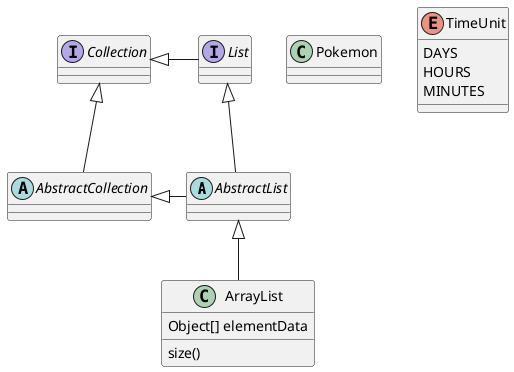 @startuml
'https://plantuml.com/class-diagram


abstract class AbstractList
abstract AbstractCollection
interface List
interface Collection

List <|-- AbstractList
Collection <|-- AbstractCollection

Collection <|- List
AbstractCollection <|- AbstractList
AbstractList <|-- ArrayList

class ArrayList {
Object[] elementData
size()
}
class Pokemon

enum TimeUnit {
DAYS
HOURS
MINUTES
}

@enduml
